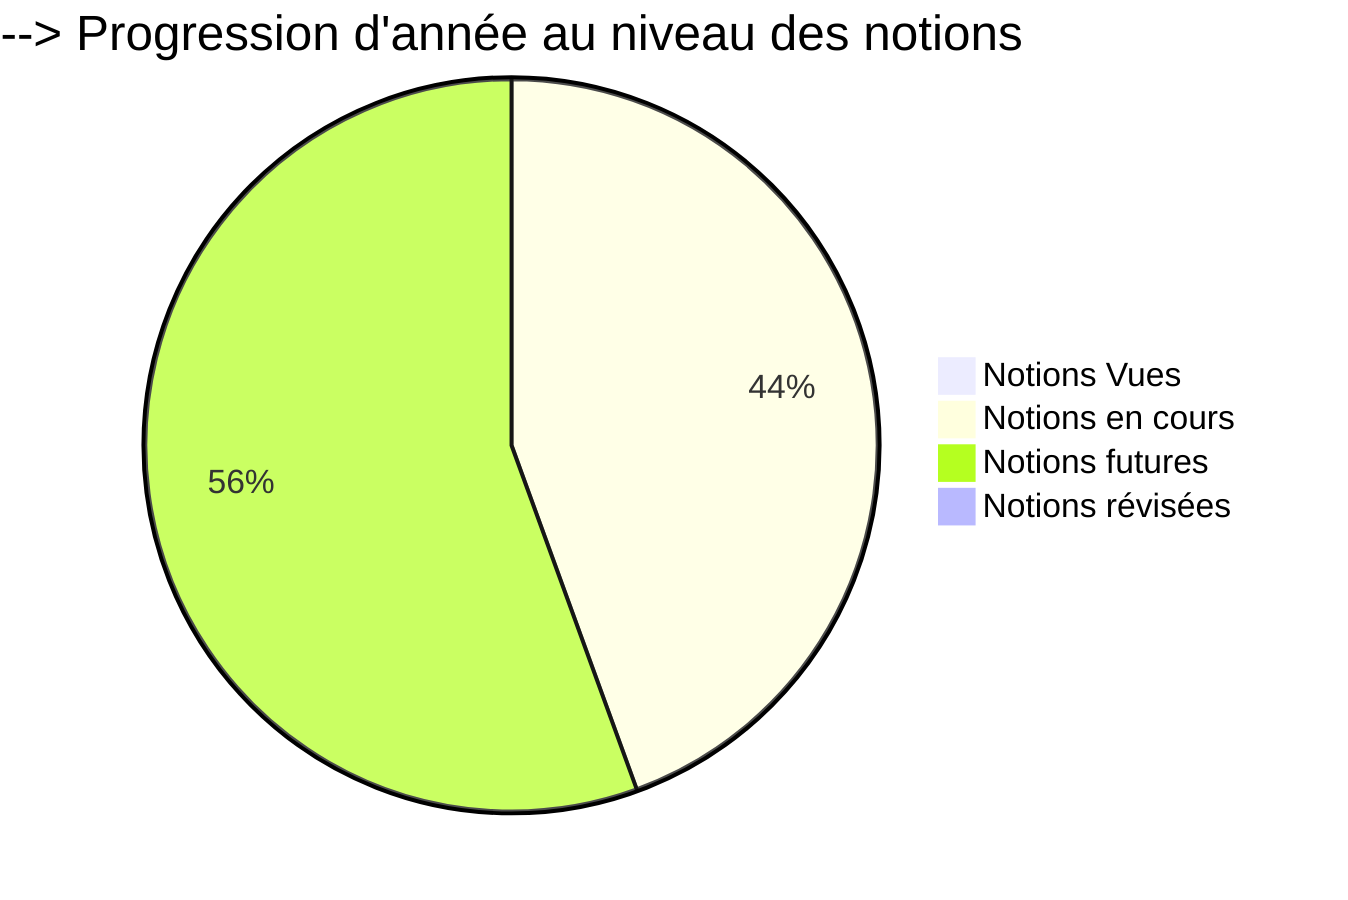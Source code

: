 ---
config:
  theme: default
---
%% Il y a en tout 18 notions en comptant l'œuvre, il faut donc que la somme des 3 premières catégories fasse 18
pie
    title --> Progression d'année au niveau des notions
    "Notions Vues" : 0
    "Notions en cours" : 8
    "Notions futures" : 10
    "Notions révisées" : 0